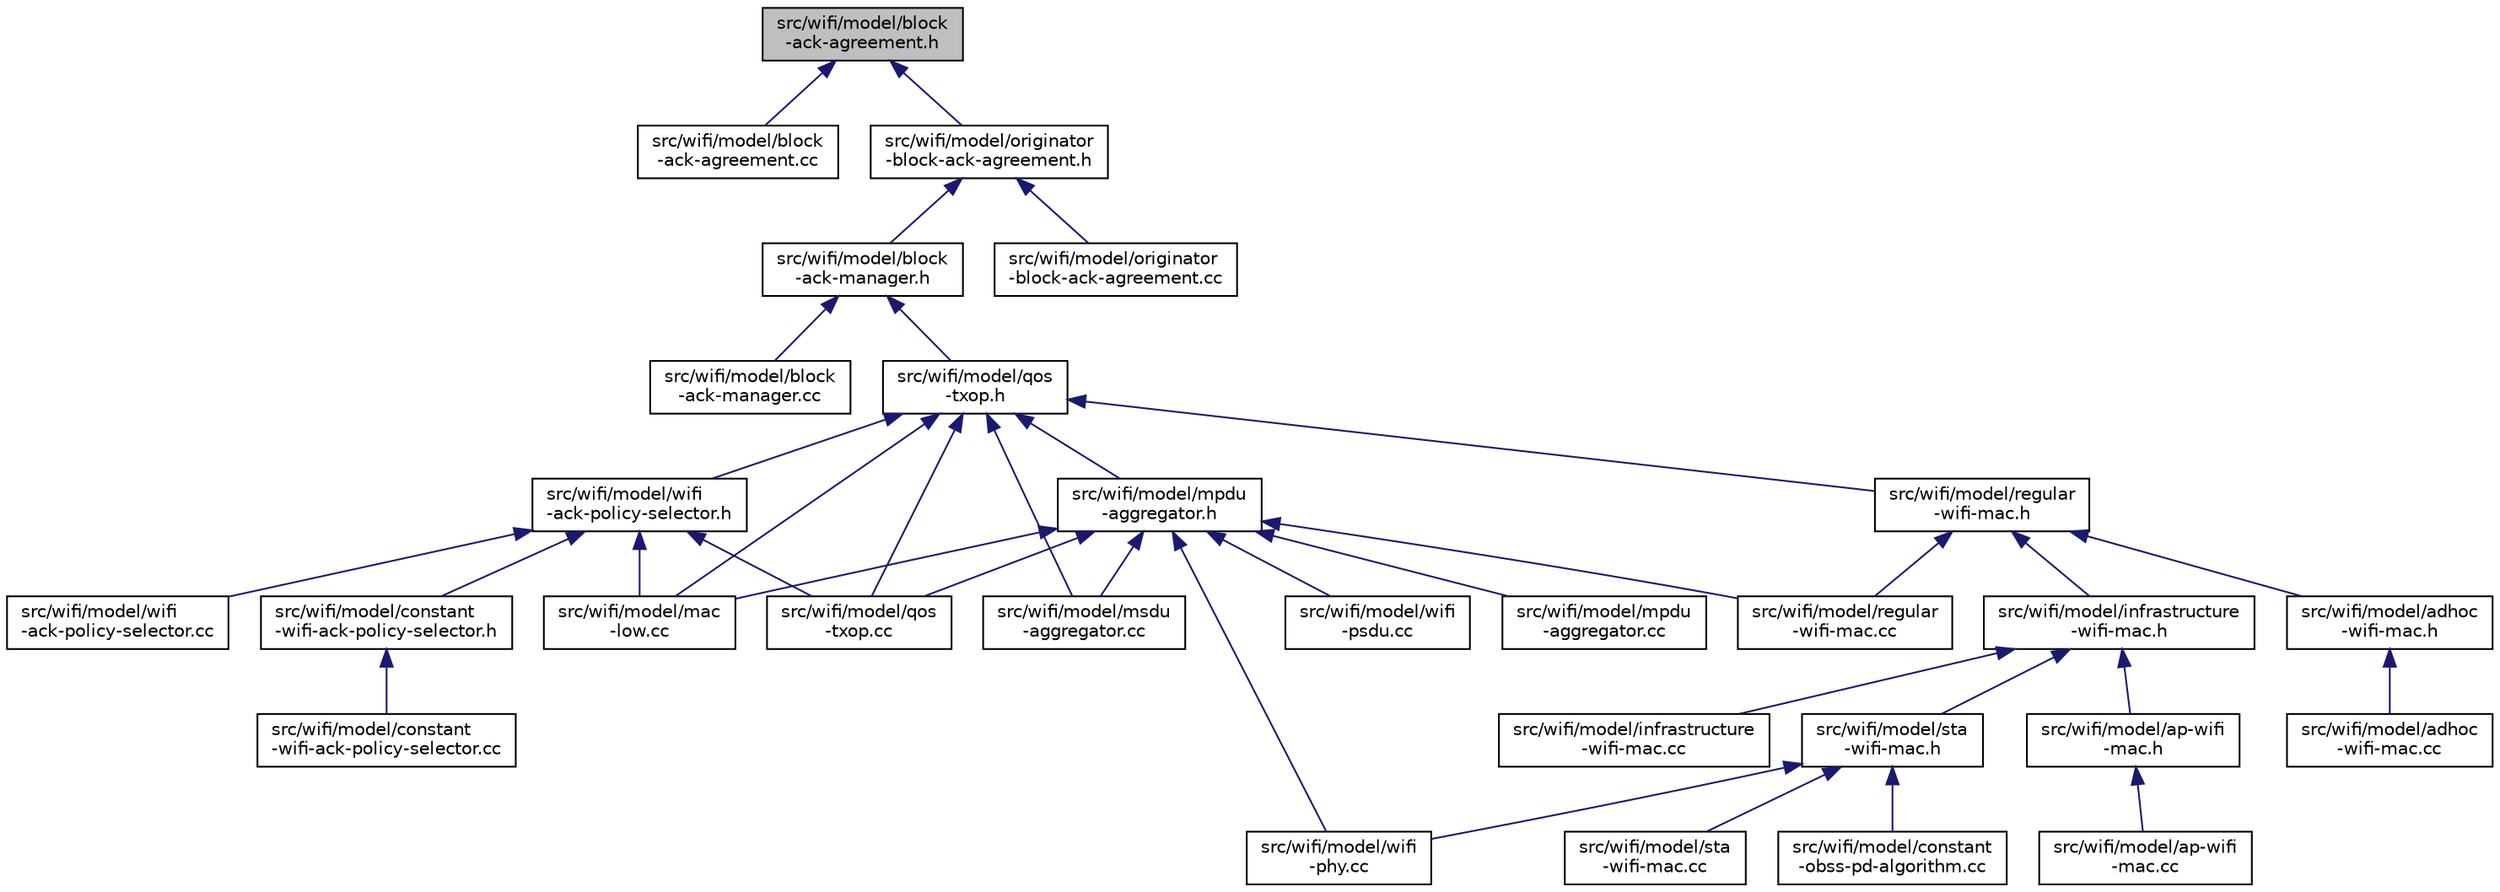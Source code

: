 digraph "src/wifi/model/block-ack-agreement.h"
{
 // LATEX_PDF_SIZE
  edge [fontname="Helvetica",fontsize="10",labelfontname="Helvetica",labelfontsize="10"];
  node [fontname="Helvetica",fontsize="10",shape=record];
  Node1 [label="src/wifi/model/block\l-ack-agreement.h",height=0.2,width=0.4,color="black", fillcolor="grey75", style="filled", fontcolor="black",tooltip=" "];
  Node1 -> Node2 [dir="back",color="midnightblue",fontsize="10",style="solid",fontname="Helvetica"];
  Node2 [label="src/wifi/model/block\l-ack-agreement.cc",height=0.2,width=0.4,color="black", fillcolor="white", style="filled",URL="$block-ack-agreement_8cc.html",tooltip=" "];
  Node1 -> Node3 [dir="back",color="midnightblue",fontsize="10",style="solid",fontname="Helvetica"];
  Node3 [label="src/wifi/model/originator\l-block-ack-agreement.h",height=0.2,width=0.4,color="black", fillcolor="white", style="filled",URL="$originator-block-ack-agreement_8h.html",tooltip=" "];
  Node3 -> Node4 [dir="back",color="midnightblue",fontsize="10",style="solid",fontname="Helvetica"];
  Node4 [label="src/wifi/model/block\l-ack-manager.h",height=0.2,width=0.4,color="black", fillcolor="white", style="filled",URL="$block-ack-manager_8h.html",tooltip=" "];
  Node4 -> Node5 [dir="back",color="midnightblue",fontsize="10",style="solid",fontname="Helvetica"];
  Node5 [label="src/wifi/model/block\l-ack-manager.cc",height=0.2,width=0.4,color="black", fillcolor="white", style="filled",URL="$block-ack-manager_8cc.html",tooltip=" "];
  Node4 -> Node6 [dir="back",color="midnightblue",fontsize="10",style="solid",fontname="Helvetica"];
  Node6 [label="src/wifi/model/qos\l-txop.h",height=0.2,width=0.4,color="black", fillcolor="white", style="filled",URL="$qos-txop_8h.html",tooltip=" "];
  Node6 -> Node7 [dir="back",color="midnightblue",fontsize="10",style="solid",fontname="Helvetica"];
  Node7 [label="src/wifi/model/mac\l-low.cc",height=0.2,width=0.4,color="black", fillcolor="white", style="filled",URL="$mac-low_8cc.html",tooltip=" "];
  Node6 -> Node8 [dir="back",color="midnightblue",fontsize="10",style="solid",fontname="Helvetica"];
  Node8 [label="src/wifi/model/mpdu\l-aggregator.h",height=0.2,width=0.4,color="black", fillcolor="white", style="filled",URL="$mpdu-aggregator_8h.html",tooltip=" "];
  Node8 -> Node7 [dir="back",color="midnightblue",fontsize="10",style="solid",fontname="Helvetica"];
  Node8 -> Node9 [dir="back",color="midnightblue",fontsize="10",style="solid",fontname="Helvetica"];
  Node9 [label="src/wifi/model/mpdu\l-aggregator.cc",height=0.2,width=0.4,color="black", fillcolor="white", style="filled",URL="$mpdu-aggregator_8cc.html",tooltip=" "];
  Node8 -> Node10 [dir="back",color="midnightblue",fontsize="10",style="solid",fontname="Helvetica"];
  Node10 [label="src/wifi/model/msdu\l-aggregator.cc",height=0.2,width=0.4,color="black", fillcolor="white", style="filled",URL="$msdu-aggregator_8cc.html",tooltip=" "];
  Node8 -> Node11 [dir="back",color="midnightblue",fontsize="10",style="solid",fontname="Helvetica"];
  Node11 [label="src/wifi/model/qos\l-txop.cc",height=0.2,width=0.4,color="black", fillcolor="white", style="filled",URL="$qos-txop_8cc.html",tooltip=" "];
  Node8 -> Node12 [dir="back",color="midnightblue",fontsize="10",style="solid",fontname="Helvetica"];
  Node12 [label="src/wifi/model/regular\l-wifi-mac.cc",height=0.2,width=0.4,color="black", fillcolor="white", style="filled",URL="$regular-wifi-mac_8cc.html",tooltip=" "];
  Node8 -> Node13 [dir="back",color="midnightblue",fontsize="10",style="solid",fontname="Helvetica"];
  Node13 [label="src/wifi/model/wifi\l-phy.cc",height=0.2,width=0.4,color="black", fillcolor="white", style="filled",URL="$wifi-phy_8cc.html",tooltip=" "];
  Node8 -> Node14 [dir="back",color="midnightblue",fontsize="10",style="solid",fontname="Helvetica"];
  Node14 [label="src/wifi/model/wifi\l-psdu.cc",height=0.2,width=0.4,color="black", fillcolor="white", style="filled",URL="$wifi-psdu_8cc.html",tooltip=" "];
  Node6 -> Node10 [dir="back",color="midnightblue",fontsize="10",style="solid",fontname="Helvetica"];
  Node6 -> Node11 [dir="back",color="midnightblue",fontsize="10",style="solid",fontname="Helvetica"];
  Node6 -> Node15 [dir="back",color="midnightblue",fontsize="10",style="solid",fontname="Helvetica"];
  Node15 [label="src/wifi/model/regular\l-wifi-mac.h",height=0.2,width=0.4,color="black", fillcolor="white", style="filled",URL="$regular-wifi-mac_8h.html",tooltip=" "];
  Node15 -> Node16 [dir="back",color="midnightblue",fontsize="10",style="solid",fontname="Helvetica"];
  Node16 [label="src/wifi/model/adhoc\l-wifi-mac.h",height=0.2,width=0.4,color="black", fillcolor="white", style="filled",URL="$adhoc-wifi-mac_8h.html",tooltip=" "];
  Node16 -> Node17 [dir="back",color="midnightblue",fontsize="10",style="solid",fontname="Helvetica"];
  Node17 [label="src/wifi/model/adhoc\l-wifi-mac.cc",height=0.2,width=0.4,color="black", fillcolor="white", style="filled",URL="$adhoc-wifi-mac_8cc.html",tooltip=" "];
  Node15 -> Node18 [dir="back",color="midnightblue",fontsize="10",style="solid",fontname="Helvetica"];
  Node18 [label="src/wifi/model/infrastructure\l-wifi-mac.h",height=0.2,width=0.4,color="black", fillcolor="white", style="filled",URL="$infrastructure-wifi-mac_8h.html",tooltip=" "];
  Node18 -> Node19 [dir="back",color="midnightblue",fontsize="10",style="solid",fontname="Helvetica"];
  Node19 [label="src/wifi/model/ap-wifi\l-mac.h",height=0.2,width=0.4,color="black", fillcolor="white", style="filled",URL="$ap-wifi-mac_8h.html",tooltip=" "];
  Node19 -> Node20 [dir="back",color="midnightblue",fontsize="10",style="solid",fontname="Helvetica"];
  Node20 [label="src/wifi/model/ap-wifi\l-mac.cc",height=0.2,width=0.4,color="black", fillcolor="white", style="filled",URL="$ap-wifi-mac_8cc.html",tooltip=" "];
  Node18 -> Node21 [dir="back",color="midnightblue",fontsize="10",style="solid",fontname="Helvetica"];
  Node21 [label="src/wifi/model/infrastructure\l-wifi-mac.cc",height=0.2,width=0.4,color="black", fillcolor="white", style="filled",URL="$infrastructure-wifi-mac_8cc.html",tooltip=" "];
  Node18 -> Node22 [dir="back",color="midnightblue",fontsize="10",style="solid",fontname="Helvetica"];
  Node22 [label="src/wifi/model/sta\l-wifi-mac.h",height=0.2,width=0.4,color="black", fillcolor="white", style="filled",URL="$sta-wifi-mac_8h.html",tooltip=" "];
  Node22 -> Node23 [dir="back",color="midnightblue",fontsize="10",style="solid",fontname="Helvetica"];
  Node23 [label="src/wifi/model/constant\l-obss-pd-algorithm.cc",height=0.2,width=0.4,color="black", fillcolor="white", style="filled",URL="$constant-obss-pd-algorithm_8cc.html",tooltip=" "];
  Node22 -> Node24 [dir="back",color="midnightblue",fontsize="10",style="solid",fontname="Helvetica"];
  Node24 [label="src/wifi/model/sta\l-wifi-mac.cc",height=0.2,width=0.4,color="black", fillcolor="white", style="filled",URL="$sta-wifi-mac_8cc.html",tooltip=" "];
  Node22 -> Node13 [dir="back",color="midnightblue",fontsize="10",style="solid",fontname="Helvetica"];
  Node15 -> Node12 [dir="back",color="midnightblue",fontsize="10",style="solid",fontname="Helvetica"];
  Node6 -> Node25 [dir="back",color="midnightblue",fontsize="10",style="solid",fontname="Helvetica"];
  Node25 [label="src/wifi/model/wifi\l-ack-policy-selector.h",height=0.2,width=0.4,color="black", fillcolor="white", style="filled",URL="$wifi-ack-policy-selector_8h.html",tooltip=" "];
  Node25 -> Node26 [dir="back",color="midnightblue",fontsize="10",style="solid",fontname="Helvetica"];
  Node26 [label="src/wifi/model/constant\l-wifi-ack-policy-selector.h",height=0.2,width=0.4,color="black", fillcolor="white", style="filled",URL="$constant-wifi-ack-policy-selector_8h.html",tooltip=" "];
  Node26 -> Node27 [dir="back",color="midnightblue",fontsize="10",style="solid",fontname="Helvetica"];
  Node27 [label="src/wifi/model/constant\l-wifi-ack-policy-selector.cc",height=0.2,width=0.4,color="black", fillcolor="white", style="filled",URL="$constant-wifi-ack-policy-selector_8cc.html",tooltip=" "];
  Node25 -> Node7 [dir="back",color="midnightblue",fontsize="10",style="solid",fontname="Helvetica"];
  Node25 -> Node11 [dir="back",color="midnightblue",fontsize="10",style="solid",fontname="Helvetica"];
  Node25 -> Node28 [dir="back",color="midnightblue",fontsize="10",style="solid",fontname="Helvetica"];
  Node28 [label="src/wifi/model/wifi\l-ack-policy-selector.cc",height=0.2,width=0.4,color="black", fillcolor="white", style="filled",URL="$wifi-ack-policy-selector_8cc.html",tooltip=" "];
  Node3 -> Node29 [dir="back",color="midnightblue",fontsize="10",style="solid",fontname="Helvetica"];
  Node29 [label="src/wifi/model/originator\l-block-ack-agreement.cc",height=0.2,width=0.4,color="black", fillcolor="white", style="filled",URL="$originator-block-ack-agreement_8cc.html",tooltip=" "];
}
